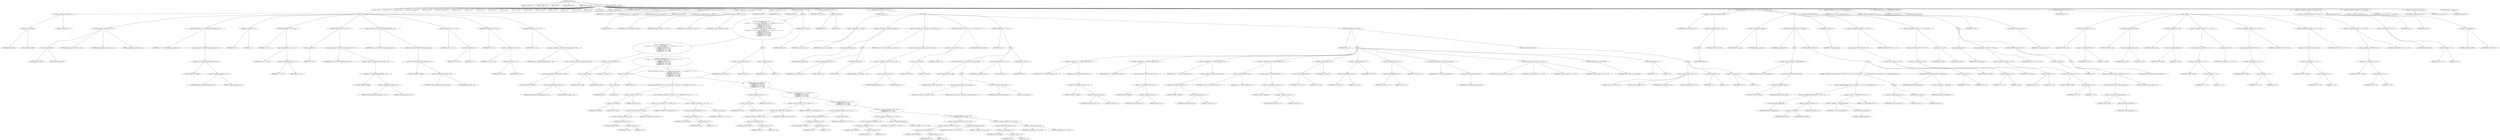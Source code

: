 digraph cache_insert {  
"1000121" [label = "(METHOD,cache_insert)" ]
"1000122" [label = "(PARAM,const char *a1)" ]
"1000123" [label = "(PARAM,_DWORD *a2)" ]
"1000124" [label = "(PARAM,int a3)" ]
"1000125" [label = "(PARAM,unsigned int a4)" ]
"1000126" [label = "(PARAM,unsigned __int16 a5)" ]
"1000127" [label = "(BLOCK,,)" ]
"1000128" [label = "(LOCAL,v7: int)" ]
"1000129" [label = "(LOCAL,v8: int)" ]
"1000130" [label = "(LOCAL,v9: int)" ]
"1000131" [label = "(LOCAL,v11: unsigned int)" ]
"1000132" [label = "(LOCAL,v12: bool)" ]
"1000133" [label = "(LOCAL,v14: unsigned int)" ]
"1000134" [label = "(LOCAL,v15: bool)" ]
"1000135" [label = "(LOCAL,v17: int)" ]
"1000136" [label = "(LOCAL,v18: int)" ]
"1000137" [label = "(LOCAL,v19: int)" ]
"1000138" [label = "(LOCAL,v20: int)" ]
"1000139" [label = "(LOCAL,v21: int)" ]
"1000140" [label = "(LOCAL,v22: int)" ]
"1000141" [label = "(LOCAL,v23: char *)" ]
"1000142" [label = "(LOCAL,v24: int)" ]
"1000143" [label = "(LOCAL,v25: int)" ]
"1000144" [label = "(LOCAL,v26: int)" ]
"1000145" [label = "(LOCAL,v27: int)" ]
"1000146" [label = "(LOCAL,v30: int)" ]
"1000147" [label = "(LOCAL,v31: _DWORD [ 4 ])" ]
"1000148" [label = "(CONTROL_STRUCTURE,if ( (a5 & 0x980) != 0 ),if ( (a5 & 0x980) != 0 ))" ]
"1000149" [label = "(<operator>.notEquals,(a5 & 0x980) != 0)" ]
"1000150" [label = "(<operator>.and,a5 & 0x980)" ]
"1000151" [label = "(IDENTIFIER,a5,a5 & 0x980)" ]
"1000152" [label = "(LITERAL,0x980,a5 & 0x980)" ]
"1000153" [label = "(LITERAL,0,(a5 & 0x980) != 0)" ]
"1000154" [label = "(BLOCK,,)" ]
"1000155" [label = "(log_query,log_query(a5 | 0x10000, a1, a2, 0))" ]
"1000156" [label = "(<operator>.or,a5 | 0x10000)" ]
"1000157" [label = "(IDENTIFIER,a5,a5 | 0x10000)" ]
"1000158" [label = "(LITERAL,0x10000,a5 | 0x10000)" ]
"1000159" [label = "(IDENTIFIER,a1,log_query(a5 | 0x10000, a1, a2, 0))" ]
"1000160" [label = "(IDENTIFIER,a2,log_query(a5 | 0x10000, a1, a2, 0))" ]
"1000161" [label = "(LITERAL,0,log_query(a5 | 0x10000, a1, a2, 0))" ]
"1000162" [label = "(<operator>.assignment,v11 = *(_DWORD *)(dnsmasq_daemon + 252))" ]
"1000163" [label = "(IDENTIFIER,v11,v11 = *(_DWORD *)(dnsmasq_daemon + 252))" ]
"1000164" [label = "(<operator>.indirection,*(_DWORD *)(dnsmasq_daemon + 252))" ]
"1000165" [label = "(<operator>.cast,(_DWORD *)(dnsmasq_daemon + 252))" ]
"1000166" [label = "(UNKNOWN,_DWORD *,_DWORD *)" ]
"1000167" [label = "(<operator>.addition,dnsmasq_daemon + 252)" ]
"1000168" [label = "(IDENTIFIER,dnsmasq_daemon,dnsmasq_daemon + 252)" ]
"1000169" [label = "(LITERAL,252,dnsmasq_daemon + 252)" ]
"1000170" [label = "(<operator>.assignment,v12 = 1)" ]
"1000171" [label = "(IDENTIFIER,v12,v12 = 1)" ]
"1000172" [label = "(LITERAL,1,v12 = 1)" ]
"1000173" [label = "(CONTROL_STRUCTURE,if ( v11 ),if ( v11 ))" ]
"1000174" [label = "(IDENTIFIER,v11,if ( v11 ))" ]
"1000175" [label = "(<operator>.assignment,v12 = v11 >= a4)" ]
"1000176" [label = "(IDENTIFIER,v12,v12 = v11 >= a4)" ]
"1000177" [label = "(<operator>.greaterEqualsThan,v11 >= a4)" ]
"1000178" [label = "(IDENTIFIER,v11,v11 >= a4)" ]
"1000179" [label = "(IDENTIFIER,a4,v11 >= a4)" ]
"1000180" [label = "(CONTROL_STRUCTURE,if ( !v12 ),if ( !v12 ))" ]
"1000181" [label = "(<operator>.logicalNot,!v12)" ]
"1000182" [label = "(IDENTIFIER,v12,!v12)" ]
"1000183" [label = "(<operator>.assignment,a4 = *(_DWORD *)(dnsmasq_daemon + 252))" ]
"1000184" [label = "(IDENTIFIER,a4,a4 = *(_DWORD *)(dnsmasq_daemon + 252))" ]
"1000185" [label = "(<operator>.indirection,*(_DWORD *)(dnsmasq_daemon + 252))" ]
"1000186" [label = "(<operator>.cast,(_DWORD *)(dnsmasq_daemon + 252))" ]
"1000187" [label = "(UNKNOWN,_DWORD *,_DWORD *)" ]
"1000188" [label = "(<operator>.addition,dnsmasq_daemon + 252)" ]
"1000189" [label = "(IDENTIFIER,dnsmasq_daemon,dnsmasq_daemon + 252)" ]
"1000190" [label = "(LITERAL,252,dnsmasq_daemon + 252)" ]
"1000191" [label = "(<operator>.assignment,v14 = *(_DWORD *)(dnsmasq_daemon + 248))" ]
"1000192" [label = "(IDENTIFIER,v14,v14 = *(_DWORD *)(dnsmasq_daemon + 248))" ]
"1000193" [label = "(<operator>.indirection,*(_DWORD *)(dnsmasq_daemon + 248))" ]
"1000194" [label = "(<operator>.cast,(_DWORD *)(dnsmasq_daemon + 248))" ]
"1000195" [label = "(UNKNOWN,_DWORD *,_DWORD *)" ]
"1000196" [label = "(<operator>.addition,dnsmasq_daemon + 248)" ]
"1000197" [label = "(IDENTIFIER,dnsmasq_daemon,dnsmasq_daemon + 248)" ]
"1000198" [label = "(LITERAL,248,dnsmasq_daemon + 248)" ]
"1000199" [label = "(<operator>.assignment,v15 = v14 != 0)" ]
"1000200" [label = "(IDENTIFIER,v15,v15 = v14 != 0)" ]
"1000201" [label = "(<operator>.notEquals,v14 != 0)" ]
"1000202" [label = "(IDENTIFIER,v14,v14 != 0)" ]
"1000203" [label = "(LITERAL,0,v14 != 0)" ]
"1000204" [label = "(CONTROL_STRUCTURE,if ( v14 ),if ( v14 ))" ]
"1000205" [label = "(IDENTIFIER,v14,if ( v14 ))" ]
"1000206" [label = "(<operator>.assignment,v15 = v14 > a4)" ]
"1000207" [label = "(IDENTIFIER,v15,v15 = v14 > a4)" ]
"1000208" [label = "(<operator>.greaterThan,v14 > a4)" ]
"1000209" [label = "(IDENTIFIER,v14,v14 > a4)" ]
"1000210" [label = "(IDENTIFIER,a4,v14 > a4)" ]
"1000211" [label = "(CONTROL_STRUCTURE,if ( v15 ),if ( v15 ))" ]
"1000212" [label = "(IDENTIFIER,v15,if ( v15 ))" ]
"1000213" [label = "(<operator>.assignment,a4 = *(_DWORD *)(dnsmasq_daemon + 248))" ]
"1000214" [label = "(IDENTIFIER,a4,a4 = *(_DWORD *)(dnsmasq_daemon + 248))" ]
"1000215" [label = "(<operator>.indirection,*(_DWORD *)(dnsmasq_daemon + 248))" ]
"1000216" [label = "(<operator>.cast,(_DWORD *)(dnsmasq_daemon + 248))" ]
"1000217" [label = "(UNKNOWN,_DWORD *,_DWORD *)" ]
"1000218" [label = "(<operator>.addition,dnsmasq_daemon + 248)" ]
"1000219" [label = "(IDENTIFIER,dnsmasq_daemon,dnsmasq_daemon + 248)" ]
"1000220" [label = "(LITERAL,248,dnsmasq_daemon + 248)" ]
"1000221" [label = "(<operator>.assignment,v7 = insert_error)" ]
"1000222" [label = "(IDENTIFIER,v7,v7 = insert_error)" ]
"1000223" [label = "(IDENTIFIER,insert_error,v7 = insert_error)" ]
"1000224" [label = "(CONTROL_STRUCTURE,if ( insert_error ),if ( insert_error ))" ]
"1000225" [label = "(IDENTIFIER,insert_error,if ( insert_error ))" ]
"1000226" [label = "(RETURN,return 0;,return 0;)" ]
"1000227" [label = "(LITERAL,0,return 0;)" ]
"1000228" [label = "(<operator>.assignment,v9 = cache_scan_free(a1, a2, a3, a5))" ]
"1000229" [label = "(IDENTIFIER,v9,v9 = cache_scan_free(a1, a2, a3, a5))" ]
"1000230" [label = "(cache_scan_free,cache_scan_free(a1, a2, a3, a5))" ]
"1000231" [label = "(IDENTIFIER,a1,cache_scan_free(a1, a2, a3, a5))" ]
"1000232" [label = "(IDENTIFIER,a2,cache_scan_free(a1, a2, a3, a5))" ]
"1000233" [label = "(IDENTIFIER,a3,cache_scan_free(a1, a2, a3, a5))" ]
"1000234" [label = "(IDENTIFIER,a5,cache_scan_free(a1, a2, a3, a5))" ]
"1000235" [label = "(<operator>.assignment,v8 = v9)" ]
"1000236" [label = "(IDENTIFIER,v8,v8 = v9)" ]
"1000237" [label = "(IDENTIFIER,v9,v8 = v9)" ]
"1000238" [label = "(CONTROL_STRUCTURE,if ( v9 ),if ( v9 ))" ]
"1000239" [label = "(IDENTIFIER,v9,if ( v9 ))" ]
"1000240" [label = "(BLOCK,,)" ]
"1000241" [label = "(CONTROL_STRUCTURE,if ( (a5 & 0x180) == 0\n      || (a5 & 8) == 0\n      || ((a5 & 0x80) == 0 || (*(_WORD *)(v9 + 36) & 0x80) == 0 || *(_DWORD *)(v9 + 12) != *a2)\n      && ((a5 & 0x100) == 0\n       || (*(_WORD *)(v9 + 36) & 0x100) == 0\n       || *(_DWORD *)(v9 + 12) != *a2\n       || *(_DWORD *)(v9 + 16) != a2[1]\n       || *(_DWORD *)(v9 + 20) != a2[2]\n       || *(_DWORD *)(v9 + 24) != a2[3]) ),if ( (a5 & 0x180) == 0\n      || (a5 & 8) == 0\n      || ((a5 & 0x80) == 0 || (*(_WORD *)(v9 + 36) & 0x80) == 0 || *(_DWORD *)(v9 + 12) != *a2)\n      && ((a5 & 0x100) == 0\n       || (*(_WORD *)(v9 + 36) & 0x100) == 0\n       || *(_DWORD *)(v9 + 12) != *a2\n       || *(_DWORD *)(v9 + 16) != a2[1]\n       || *(_DWORD *)(v9 + 20) != a2[2]\n       || *(_DWORD *)(v9 + 24) != a2[3]) ))" ]
"1000242" [label = "(<operator>.logicalOr,(a5 & 0x180) == 0\n      || (a5 & 8) == 0\n      || ((a5 & 0x80) == 0 || (*(_WORD *)(v9 + 36) & 0x80) == 0 || *(_DWORD *)(v9 + 12) != *a2)\n      && ((a5 & 0x100) == 0\n       || (*(_WORD *)(v9 + 36) & 0x100) == 0\n       || *(_DWORD *)(v9 + 12) != *a2\n       || *(_DWORD *)(v9 + 16) != a2[1]\n       || *(_DWORD *)(v9 + 20) != a2[2]\n       || *(_DWORD *)(v9 + 24) != a2[3]))" ]
"1000243" [label = "(<operator>.equals,(a5 & 0x180) == 0)" ]
"1000244" [label = "(<operator>.and,a5 & 0x180)" ]
"1000245" [label = "(IDENTIFIER,a5,a5 & 0x180)" ]
"1000246" [label = "(LITERAL,0x180,a5 & 0x180)" ]
"1000247" [label = "(LITERAL,0,(a5 & 0x180) == 0)" ]
"1000248" [label = "(<operator>.logicalOr,(a5 & 8) == 0\n      || ((a5 & 0x80) == 0 || (*(_WORD *)(v9 + 36) & 0x80) == 0 || *(_DWORD *)(v9 + 12) != *a2)\n      && ((a5 & 0x100) == 0\n       || (*(_WORD *)(v9 + 36) & 0x100) == 0\n       || *(_DWORD *)(v9 + 12) != *a2\n       || *(_DWORD *)(v9 + 16) != a2[1]\n       || *(_DWORD *)(v9 + 20) != a2[2]\n       || *(_DWORD *)(v9 + 24) != a2[3]))" ]
"1000249" [label = "(<operator>.equals,(a5 & 8) == 0)" ]
"1000250" [label = "(<operator>.and,a5 & 8)" ]
"1000251" [label = "(IDENTIFIER,a5,a5 & 8)" ]
"1000252" [label = "(LITERAL,8,a5 & 8)" ]
"1000253" [label = "(LITERAL,0,(a5 & 8) == 0)" ]
"1000254" [label = "(<operator>.logicalAnd,((a5 & 0x80) == 0 || (*(_WORD *)(v9 + 36) & 0x80) == 0 || *(_DWORD *)(v9 + 12) != *a2)\n      && ((a5 & 0x100) == 0\n       || (*(_WORD *)(v9 + 36) & 0x100) == 0\n       || *(_DWORD *)(v9 + 12) != *a2\n       || *(_DWORD *)(v9 + 16) != a2[1]\n       || *(_DWORD *)(v9 + 20) != a2[2]\n       || *(_DWORD *)(v9 + 24) != a2[3]))" ]
"1000255" [label = "(<operator>.logicalOr,(a5 & 0x80) == 0 || (*(_WORD *)(v9 + 36) & 0x80) == 0 || *(_DWORD *)(v9 + 12) != *a2)" ]
"1000256" [label = "(<operator>.equals,(a5 & 0x80) == 0)" ]
"1000257" [label = "(<operator>.and,a5 & 0x80)" ]
"1000258" [label = "(IDENTIFIER,a5,a5 & 0x80)" ]
"1000259" [label = "(LITERAL,0x80,a5 & 0x80)" ]
"1000260" [label = "(LITERAL,0,(a5 & 0x80) == 0)" ]
"1000261" [label = "(<operator>.logicalOr,(*(_WORD *)(v9 + 36) & 0x80) == 0 || *(_DWORD *)(v9 + 12) != *a2)" ]
"1000262" [label = "(<operator>.equals,(*(_WORD *)(v9 + 36) & 0x80) == 0)" ]
"1000263" [label = "(<operator>.and,*(_WORD *)(v9 + 36) & 0x80)" ]
"1000264" [label = "(<operator>.indirection,*(_WORD *)(v9 + 36))" ]
"1000265" [label = "(<operator>.cast,(_WORD *)(v9 + 36))" ]
"1000266" [label = "(UNKNOWN,_WORD *,_WORD *)" ]
"1000267" [label = "(<operator>.addition,v9 + 36)" ]
"1000268" [label = "(IDENTIFIER,v9,v9 + 36)" ]
"1000269" [label = "(LITERAL,36,v9 + 36)" ]
"1000270" [label = "(LITERAL,0x80,*(_WORD *)(v9 + 36) & 0x80)" ]
"1000271" [label = "(LITERAL,0,(*(_WORD *)(v9 + 36) & 0x80) == 0)" ]
"1000272" [label = "(<operator>.notEquals,*(_DWORD *)(v9 + 12) != *a2)" ]
"1000273" [label = "(<operator>.indirection,*(_DWORD *)(v9 + 12))" ]
"1000274" [label = "(<operator>.cast,(_DWORD *)(v9 + 12))" ]
"1000275" [label = "(UNKNOWN,_DWORD *,_DWORD *)" ]
"1000276" [label = "(<operator>.addition,v9 + 12)" ]
"1000277" [label = "(IDENTIFIER,v9,v9 + 12)" ]
"1000278" [label = "(LITERAL,12,v9 + 12)" ]
"1000279" [label = "(<operator>.indirection,*a2)" ]
"1000280" [label = "(IDENTIFIER,a2,*(_DWORD *)(v9 + 12) != *a2)" ]
"1000281" [label = "(<operator>.logicalOr,(a5 & 0x100) == 0\n       || (*(_WORD *)(v9 + 36) & 0x100) == 0\n       || *(_DWORD *)(v9 + 12) != *a2\n       || *(_DWORD *)(v9 + 16) != a2[1]\n       || *(_DWORD *)(v9 + 20) != a2[2]\n       || *(_DWORD *)(v9 + 24) != a2[3])" ]
"1000282" [label = "(<operator>.equals,(a5 & 0x100) == 0)" ]
"1000283" [label = "(<operator>.and,a5 & 0x100)" ]
"1000284" [label = "(IDENTIFIER,a5,a5 & 0x100)" ]
"1000285" [label = "(LITERAL,0x100,a5 & 0x100)" ]
"1000286" [label = "(LITERAL,0,(a5 & 0x100) == 0)" ]
"1000287" [label = "(<operator>.logicalOr,(*(_WORD *)(v9 + 36) & 0x100) == 0\n       || *(_DWORD *)(v9 + 12) != *a2\n       || *(_DWORD *)(v9 + 16) != a2[1]\n       || *(_DWORD *)(v9 + 20) != a2[2]\n       || *(_DWORD *)(v9 + 24) != a2[3])" ]
"1000288" [label = "(<operator>.equals,(*(_WORD *)(v9 + 36) & 0x100) == 0)" ]
"1000289" [label = "(<operator>.and,*(_WORD *)(v9 + 36) & 0x100)" ]
"1000290" [label = "(<operator>.indirection,*(_WORD *)(v9 + 36))" ]
"1000291" [label = "(<operator>.cast,(_WORD *)(v9 + 36))" ]
"1000292" [label = "(UNKNOWN,_WORD *,_WORD *)" ]
"1000293" [label = "(<operator>.addition,v9 + 36)" ]
"1000294" [label = "(IDENTIFIER,v9,v9 + 36)" ]
"1000295" [label = "(LITERAL,36,v9 + 36)" ]
"1000296" [label = "(LITERAL,0x100,*(_WORD *)(v9 + 36) & 0x100)" ]
"1000297" [label = "(LITERAL,0,(*(_WORD *)(v9 + 36) & 0x100) == 0)" ]
"1000298" [label = "(<operator>.logicalOr,*(_DWORD *)(v9 + 12) != *a2\n       || *(_DWORD *)(v9 + 16) != a2[1]\n       || *(_DWORD *)(v9 + 20) != a2[2]\n       || *(_DWORD *)(v9 + 24) != a2[3])" ]
"1000299" [label = "(<operator>.notEquals,*(_DWORD *)(v9 + 12) != *a2)" ]
"1000300" [label = "(<operator>.indirection,*(_DWORD *)(v9 + 12))" ]
"1000301" [label = "(<operator>.cast,(_DWORD *)(v9 + 12))" ]
"1000302" [label = "(UNKNOWN,_DWORD *,_DWORD *)" ]
"1000303" [label = "(<operator>.addition,v9 + 12)" ]
"1000304" [label = "(IDENTIFIER,v9,v9 + 12)" ]
"1000305" [label = "(LITERAL,12,v9 + 12)" ]
"1000306" [label = "(<operator>.indirection,*a2)" ]
"1000307" [label = "(IDENTIFIER,a2,*(_DWORD *)(v9 + 12) != *a2)" ]
"1000308" [label = "(<operator>.logicalOr,*(_DWORD *)(v9 + 16) != a2[1]\n       || *(_DWORD *)(v9 + 20) != a2[2]\n       || *(_DWORD *)(v9 + 24) != a2[3])" ]
"1000309" [label = "(<operator>.notEquals,*(_DWORD *)(v9 + 16) != a2[1])" ]
"1000310" [label = "(<operator>.indirection,*(_DWORD *)(v9 + 16))" ]
"1000311" [label = "(<operator>.cast,(_DWORD *)(v9 + 16))" ]
"1000312" [label = "(UNKNOWN,_DWORD *,_DWORD *)" ]
"1000313" [label = "(<operator>.addition,v9 + 16)" ]
"1000314" [label = "(IDENTIFIER,v9,v9 + 16)" ]
"1000315" [label = "(LITERAL,16,v9 + 16)" ]
"1000316" [label = "(<operator>.indirectIndexAccess,a2[1])" ]
"1000317" [label = "(IDENTIFIER,a2,*(_DWORD *)(v9 + 16) != a2[1])" ]
"1000318" [label = "(LITERAL,1,*(_DWORD *)(v9 + 16) != a2[1])" ]
"1000319" [label = "(<operator>.logicalOr,*(_DWORD *)(v9 + 20) != a2[2]\n       || *(_DWORD *)(v9 + 24) != a2[3])" ]
"1000320" [label = "(<operator>.notEquals,*(_DWORD *)(v9 + 20) != a2[2])" ]
"1000321" [label = "(<operator>.indirection,*(_DWORD *)(v9 + 20))" ]
"1000322" [label = "(<operator>.cast,(_DWORD *)(v9 + 20))" ]
"1000323" [label = "(UNKNOWN,_DWORD *,_DWORD *)" ]
"1000324" [label = "(<operator>.addition,v9 + 20)" ]
"1000325" [label = "(IDENTIFIER,v9,v9 + 20)" ]
"1000326" [label = "(LITERAL,20,v9 + 20)" ]
"1000327" [label = "(<operator>.indirectIndexAccess,a2[2])" ]
"1000328" [label = "(IDENTIFIER,a2,*(_DWORD *)(v9 + 20) != a2[2])" ]
"1000329" [label = "(LITERAL,2,*(_DWORD *)(v9 + 20) != a2[2])" ]
"1000330" [label = "(<operator>.notEquals,*(_DWORD *)(v9 + 24) != a2[3])" ]
"1000331" [label = "(<operator>.indirection,*(_DWORD *)(v9 + 24))" ]
"1000332" [label = "(<operator>.cast,(_DWORD *)(v9 + 24))" ]
"1000333" [label = "(UNKNOWN,_DWORD *,_DWORD *)" ]
"1000334" [label = "(<operator>.addition,v9 + 24)" ]
"1000335" [label = "(IDENTIFIER,v9,v9 + 24)" ]
"1000336" [label = "(LITERAL,24,v9 + 24)" ]
"1000337" [label = "(<operator>.indirectIndexAccess,a2[3])" ]
"1000338" [label = "(IDENTIFIER,a2,*(_DWORD *)(v9 + 24) != a2[3])" ]
"1000339" [label = "(LITERAL,3,*(_DWORD *)(v9 + 24) != a2[3])" ]
"1000340" [label = "(BLOCK,,)" ]
"1000341" [label = "(<operator>.assignment,insert_error = 1)" ]
"1000342" [label = "(IDENTIFIER,insert_error,insert_error = 1)" ]
"1000343" [label = "(LITERAL,1,insert_error = 1)" ]
"1000344" [label = "(<operator>.assignment,v8 = 0)" ]
"1000345" [label = "(IDENTIFIER,v8,v8 = 0)" ]
"1000346" [label = "(LITERAL,0,v8 = 0)" ]
"1000347" [label = "(RETURN,return v8;,return v8;)" ]
"1000348" [label = "(IDENTIFIER,v8,return v8;)" ]
"1000349" [label = "(<operator>.assignment,v30 = a5 & 4)" ]
"1000350" [label = "(IDENTIFIER,v30,v30 = a5 & 4)" ]
"1000351" [label = "(<operator>.and,a5 & 4)" ]
"1000352" [label = "(IDENTIFIER,a5,a5 & 4)" ]
"1000353" [label = "(LITERAL,4,a5 & 4)" ]
"1000354" [label = "(CONTROL_STRUCTURE,while ( 1 ),while ( 1 ))" ]
"1000355" [label = "(LITERAL,1,while ( 1 ))" ]
"1000356" [label = "(BLOCK,,)" ]
"1000357" [label = "(<operator>.assignment,v17 = cache_tail)" ]
"1000358" [label = "(IDENTIFIER,v17,v17 = cache_tail)" ]
"1000359" [label = "(IDENTIFIER,cache_tail,v17 = cache_tail)" ]
"1000360" [label = "(CONTROL_STRUCTURE,if ( !cache_tail ),if ( !cache_tail ))" ]
"1000361" [label = "(<operator>.logicalNot,!cache_tail)" ]
"1000362" [label = "(IDENTIFIER,cache_tail,!cache_tail)" ]
"1000363" [label = "(BLOCK,,)" ]
"1000364" [label = "(<operator>.assignment,insert_error = 1)" ]
"1000365" [label = "(IDENTIFIER,insert_error,insert_error = 1)" ]
"1000366" [label = "(LITERAL,1,insert_error = 1)" ]
"1000367" [label = "(RETURN,return 0;,return 0;)" ]
"1000368" [label = "(LITERAL,0,return 0;)" ]
"1000369" [label = "(<operator>.assignment,v18 = *(unsigned __int16 *)(cache_tail + 36))" ]
"1000370" [label = "(IDENTIFIER,v18,v18 = *(unsigned __int16 *)(cache_tail + 36))" ]
"1000371" [label = "(<operator>.indirection,*(unsigned __int16 *)(cache_tail + 36))" ]
"1000372" [label = "(<operator>.cast,(unsigned __int16 *)(cache_tail + 36))" ]
"1000373" [label = "(UNKNOWN,unsigned __int16 *,unsigned __int16 *)" ]
"1000374" [label = "(<operator>.addition,cache_tail + 36)" ]
"1000375" [label = "(IDENTIFIER,cache_tail,cache_tail + 36)" ]
"1000376" [label = "(LITERAL,36,cache_tail + 36)" ]
"1000377" [label = "(CONTROL_STRUCTURE,if ( (v18 & 0xC) == 0 ),if ( (v18 & 0xC) == 0 ))" ]
"1000378" [label = "(<operator>.equals,(v18 & 0xC) == 0)" ]
"1000379" [label = "(<operator>.and,v18 & 0xC)" ]
"1000380" [label = "(IDENTIFIER,v18,v18 & 0xC)" ]
"1000381" [label = "(LITERAL,0xC,v18 & 0xC)" ]
"1000382" [label = "(LITERAL,0,(v18 & 0xC) == 0)" ]
"1000383" [label = "(CONTROL_STRUCTURE,break;,break;)" ]
"1000384" [label = "(CONTROL_STRUCTURE,if ( v7 ),if ( v7 ))" ]
"1000385" [label = "(IDENTIFIER,v7,if ( v7 ))" ]
"1000386" [label = "(BLOCK,,)" ]
"1000387" [label = "(CONTROL_STRUCTURE,if ( !warned_11088 ),if ( !warned_11088 ))" ]
"1000388" [label = "(<operator>.logicalNot,!warned_11088)" ]
"1000389" [label = "(IDENTIFIER,warned_11088,!warned_11088)" ]
"1000390" [label = "(BLOCK,,)" ]
"1000391" [label = "(my_syslog,my_syslog(3, \"Internal error in cache.\"))" ]
"1000392" [label = "(LITERAL,3,my_syslog(3, \"Internal error in cache.\"))" ]
"1000393" [label = "(LITERAL,\"Internal error in cache.\",my_syslog(3, \"Internal error in cache.\"))" ]
"1000394" [label = "(<operator>.assignment,warned_11088 = 1)" ]
"1000395" [label = "(IDENTIFIER,warned_11088,warned_11088 = 1)" ]
"1000396" [label = "(LITERAL,1,warned_11088 = 1)" ]
"1000397" [label = "(<operator>.assignment,insert_error = 1)" ]
"1000398" [label = "(IDENTIFIER,insert_error,insert_error = 1)" ]
"1000399" [label = "(LITERAL,1,insert_error = 1)" ]
"1000400" [label = "(RETURN,return v8;,return v8;)" ]
"1000401" [label = "(IDENTIFIER,v8,return v8;)" ]
"1000402" [label = "(CONTROL_STRUCTURE,if ( v30 ),if ( v30 ))" ]
"1000403" [label = "(IDENTIFIER,v30,if ( v30 ))" ]
"1000404" [label = "(BLOCK,,)" ]
"1000405" [label = "(<operator>.assignment,v19 = *(_DWORD *)(cache_tail + 16))" ]
"1000406" [label = "(IDENTIFIER,v19,v19 = *(_DWORD *)(cache_tail + 16))" ]
"1000407" [label = "(<operator>.indirection,*(_DWORD *)(cache_tail + 16))" ]
"1000408" [label = "(<operator>.cast,(_DWORD *)(cache_tail + 16))" ]
"1000409" [label = "(UNKNOWN,_DWORD *,_DWORD *)" ]
"1000410" [label = "(<operator>.addition,cache_tail + 16)" ]
"1000411" [label = "(IDENTIFIER,cache_tail,cache_tail + 16)" ]
"1000412" [label = "(LITERAL,16,cache_tail + 16)" ]
"1000413" [label = "(<operator>.assignment,v20 = *(_DWORD *)(cache_tail + 20))" ]
"1000414" [label = "(IDENTIFIER,v20,v20 = *(_DWORD *)(cache_tail + 20))" ]
"1000415" [label = "(<operator>.indirection,*(_DWORD *)(cache_tail + 20))" ]
"1000416" [label = "(<operator>.cast,(_DWORD *)(cache_tail + 20))" ]
"1000417" [label = "(UNKNOWN,_DWORD *,_DWORD *)" ]
"1000418" [label = "(<operator>.addition,cache_tail + 20)" ]
"1000419" [label = "(IDENTIFIER,cache_tail,cache_tail + 20)" ]
"1000420" [label = "(LITERAL,20,cache_tail + 20)" ]
"1000421" [label = "(<operator>.assignment,v21 = *(_DWORD *)(cache_tail + 24))" ]
"1000422" [label = "(IDENTIFIER,v21,v21 = *(_DWORD *)(cache_tail + 24))" ]
"1000423" [label = "(<operator>.indirection,*(_DWORD *)(cache_tail + 24))" ]
"1000424" [label = "(<operator>.cast,(_DWORD *)(cache_tail + 24))" ]
"1000425" [label = "(UNKNOWN,_DWORD *,_DWORD *)" ]
"1000426" [label = "(<operator>.addition,cache_tail + 24)" ]
"1000427" [label = "(IDENTIFIER,cache_tail,cache_tail + 24)" ]
"1000428" [label = "(LITERAL,24,cache_tail + 24)" ]
"1000429" [label = "(<operator>.assignment,v31[0] = *(_DWORD *)(cache_tail + 12))" ]
"1000430" [label = "(<operator>.indirectIndexAccess,v31[0])" ]
"1000431" [label = "(IDENTIFIER,v31,v31[0] = *(_DWORD *)(cache_tail + 12))" ]
"1000432" [label = "(LITERAL,0,v31[0] = *(_DWORD *)(cache_tail + 12))" ]
"1000433" [label = "(<operator>.indirection,*(_DWORD *)(cache_tail + 12))" ]
"1000434" [label = "(<operator>.cast,(_DWORD *)(cache_tail + 12))" ]
"1000435" [label = "(UNKNOWN,_DWORD *,_DWORD *)" ]
"1000436" [label = "(<operator>.addition,cache_tail + 12)" ]
"1000437" [label = "(IDENTIFIER,cache_tail,cache_tail + 12)" ]
"1000438" [label = "(LITERAL,12,cache_tail + 12)" ]
"1000439" [label = "(<operator>.assignment,v31[1] = v19)" ]
"1000440" [label = "(<operator>.indirectIndexAccess,v31[1])" ]
"1000441" [label = "(IDENTIFIER,v31,v31[1] = v19)" ]
"1000442" [label = "(LITERAL,1,v31[1] = v19)" ]
"1000443" [label = "(IDENTIFIER,v19,v31[1] = v19)" ]
"1000444" [label = "(<operator>.assignment,v31[2] = v20)" ]
"1000445" [label = "(<operator>.indirectIndexAccess,v31[2])" ]
"1000446" [label = "(IDENTIFIER,v31,v31[2] = v20)" ]
"1000447" [label = "(LITERAL,2,v31[2] = v20)" ]
"1000448" [label = "(IDENTIFIER,v20,v31[2] = v20)" ]
"1000449" [label = "(<operator>.assignment,v31[3] = v21)" ]
"1000450" [label = "(<operator>.indirectIndexAccess,v31[3])" ]
"1000451" [label = "(IDENTIFIER,v31,v31[3] = v21)" ]
"1000452" [label = "(LITERAL,3,v31[3] = v21)" ]
"1000453" [label = "(IDENTIFIER,v21,v31[3] = v21)" ]
"1000454" [label = "(<operator>.assignment,v22 = cache_get_name(cache_tail))" ]
"1000455" [label = "(IDENTIFIER,v22,v22 = cache_get_name(cache_tail))" ]
"1000456" [label = "(cache_get_name,cache_get_name(cache_tail))" ]
"1000457" [label = "(IDENTIFIER,cache_tail,cache_get_name(cache_tail))" ]
"1000458" [label = "(cache_scan_free,cache_scan_free(v22, v31, a3, v18))" ]
"1000459" [label = "(IDENTIFIER,v22,cache_scan_free(v22, v31, a3, v18))" ]
"1000460" [label = "(IDENTIFIER,v31,cache_scan_free(v22, v31, a3, v18))" ]
"1000461" [label = "(IDENTIFIER,a3,cache_scan_free(v22, v31, a3, v18))" ]
"1000462" [label = "(IDENTIFIER,v18,cache_scan_free(v22, v31, a3, v18))" ]
"1000463" [label = "(<operator>.preIncrement,++cache_live_freed)" ]
"1000464" [label = "(IDENTIFIER,cache_live_freed,++cache_live_freed)" ]
"1000465" [label = "(<operator>.assignment,v7 = 1)" ]
"1000466" [label = "(IDENTIFIER,v7,v7 = 1)" ]
"1000467" [label = "(LITERAL,1,v7 = 1)" ]
"1000468" [label = "(CONTROL_STRUCTURE,else,else)" ]
"1000469" [label = "(BLOCK,,)" ]
"1000470" [label = "(cache_scan_free,cache_scan_free(0, 0, a3, 0))" ]
"1000471" [label = "(LITERAL,0,cache_scan_free(0, 0, a3, 0))" ]
"1000472" [label = "(LITERAL,0,cache_scan_free(0, 0, a3, 0))" ]
"1000473" [label = "(IDENTIFIER,a3,cache_scan_free(0, 0, a3, 0))" ]
"1000474" [label = "(LITERAL,0,cache_scan_free(0, 0, a3, 0))" ]
"1000475" [label = "(<operator>.assignment,v7 = 0)" ]
"1000476" [label = "(IDENTIFIER,v7,v7 = 0)" ]
"1000477" [label = "(LITERAL,0,v7 = 0)" ]
"1000478" [label = "(<operator>.assignment,v30 = 1)" ]
"1000479" [label = "(IDENTIFIER,v30,v30 = 1)" ]
"1000480" [label = "(LITERAL,1,v30 = 1)" ]
"1000481" [label = "(CONTROL_STRUCTURE,if ( a1 && strlen(a1) > 0x31 ),if ( a1 && strlen(a1) > 0x31 ))" ]
"1000482" [label = "(<operator>.logicalAnd,a1 && strlen(a1) > 0x31)" ]
"1000483" [label = "(IDENTIFIER,a1,a1 && strlen(a1) > 0x31)" ]
"1000484" [label = "(<operator>.greaterThan,strlen(a1) > 0x31)" ]
"1000485" [label = "(strlen,strlen(a1))" ]
"1000486" [label = "(IDENTIFIER,a1,strlen(a1))" ]
"1000487" [label = "(LITERAL,0x31,strlen(a1) > 0x31)" ]
"1000488" [label = "(BLOCK,,)" ]
"1000489" [label = "(<operator>.assignment,v8 = big_free)" ]
"1000490" [label = "(IDENTIFIER,v8,v8 = big_free)" ]
"1000491" [label = "(IDENTIFIER,big_free,v8 = big_free)" ]
"1000492" [label = "(CONTROL_STRUCTURE,if ( big_free ),if ( big_free ))" ]
"1000493" [label = "(IDENTIFIER,big_free,if ( big_free ))" ]
"1000494" [label = "(BLOCK,,)" ]
"1000495" [label = "(<operator>.assignment,big_free = *(_DWORD *)big_free)" ]
"1000496" [label = "(IDENTIFIER,big_free,big_free = *(_DWORD *)big_free)" ]
"1000497" [label = "(<operator>.indirection,*(_DWORD *)big_free)" ]
"1000498" [label = "(<operator>.cast,(_DWORD *)big_free)" ]
"1000499" [label = "(UNKNOWN,_DWORD *,_DWORD *)" ]
"1000500" [label = "(IDENTIFIER,big_free,(_DWORD *)big_free)" ]
"1000501" [label = "(CONTROL_STRUCTURE,else,else)" ]
"1000502" [label = "(BLOCK,,)" ]
"1000503" [label = "(CONTROL_STRUCTURE,if ( !bignames_left && (a5 & 0x5000) == 0 || (v27 = whine_malloc(1028)) == 0 ),if ( !bignames_left && (a5 & 0x5000) == 0 || (v27 = whine_malloc(1028)) == 0 ))" ]
"1000504" [label = "(<operator>.logicalOr,!bignames_left && (a5 & 0x5000) == 0 || (v27 = whine_malloc(1028)) == 0)" ]
"1000505" [label = "(<operator>.logicalAnd,!bignames_left && (a5 & 0x5000) == 0)" ]
"1000506" [label = "(<operator>.logicalNot,!bignames_left)" ]
"1000507" [label = "(IDENTIFIER,bignames_left,!bignames_left)" ]
"1000508" [label = "(<operator>.equals,(a5 & 0x5000) == 0)" ]
"1000509" [label = "(<operator>.and,a5 & 0x5000)" ]
"1000510" [label = "(IDENTIFIER,a5,a5 & 0x5000)" ]
"1000511" [label = "(LITERAL,0x5000,a5 & 0x5000)" ]
"1000512" [label = "(LITERAL,0,(a5 & 0x5000) == 0)" ]
"1000513" [label = "(<operator>.equals,(v27 = whine_malloc(1028)) == 0)" ]
"1000514" [label = "(<operator>.assignment,v27 = whine_malloc(1028))" ]
"1000515" [label = "(IDENTIFIER,v27,v27 = whine_malloc(1028))" ]
"1000516" [label = "(whine_malloc,whine_malloc(1028))" ]
"1000517" [label = "(LITERAL,1028,whine_malloc(1028))" ]
"1000518" [label = "(LITERAL,0,(v27 = whine_malloc(1028)) == 0)" ]
"1000519" [label = "(BLOCK,,)" ]
"1000520" [label = "(<operator>.assignment,insert_error = 1)" ]
"1000521" [label = "(IDENTIFIER,insert_error,insert_error = 1)" ]
"1000522" [label = "(LITERAL,1,insert_error = 1)" ]
"1000523" [label = "(RETURN,return v8;,return v8;)" ]
"1000524" [label = "(IDENTIFIER,v8,return v8;)" ]
"1000525" [label = "(CONTROL_STRUCTURE,if ( bignames_left ),if ( bignames_left ))" ]
"1000526" [label = "(IDENTIFIER,bignames_left,if ( bignames_left ))" ]
"1000527" [label = "(<operator>.preDecrement,--bignames_left)" ]
"1000528" [label = "(IDENTIFIER,bignames_left,--bignames_left)" ]
"1000529" [label = "(<operator>.assignment,v8 = v27)" ]
"1000530" [label = "(IDENTIFIER,v8,v8 = v27)" ]
"1000531" [label = "(IDENTIFIER,v27,v8 = v27)" ]
"1000532" [label = "(cache_unlink,cache_unlink(v17))" ]
"1000533" [label = "(IDENTIFIER,v17,cache_unlink(v17))" ]
"1000534" [label = "(<operator>.assignment,*(_DWORD *)(v17 + 40) = v8)" ]
"1000535" [label = "(<operator>.indirection,*(_DWORD *)(v17 + 40))" ]
"1000536" [label = "(<operator>.cast,(_DWORD *)(v17 + 40))" ]
"1000537" [label = "(UNKNOWN,_DWORD *,_DWORD *)" ]
"1000538" [label = "(<operator>.addition,v17 + 40)" ]
"1000539" [label = "(IDENTIFIER,v17,v17 + 40)" ]
"1000540" [label = "(LITERAL,40,v17 + 40)" ]
"1000541" [label = "(IDENTIFIER,v8,*(_DWORD *)(v17 + 40) = v8)" ]
"1000542" [label = "(<operator>.assignment,*(_WORD *)(v17 + 36) = a5 | 0x200)" ]
"1000543" [label = "(<operator>.indirection,*(_WORD *)(v17 + 36))" ]
"1000544" [label = "(<operator>.cast,(_WORD *)(v17 + 36))" ]
"1000545" [label = "(UNKNOWN,_WORD *,_WORD *)" ]
"1000546" [label = "(<operator>.addition,v17 + 36)" ]
"1000547" [label = "(IDENTIFIER,v17,v17 + 36)" ]
"1000548" [label = "(LITERAL,36,v17 + 36)" ]
"1000549" [label = "(<operator>.or,a5 | 0x200)" ]
"1000550" [label = "(IDENTIFIER,a5,a5 | 0x200)" ]
"1000551" [label = "(LITERAL,0x200,a5 | 0x200)" ]
"1000552" [label = "(CONTROL_STRUCTURE,else,else)" ]
"1000553" [label = "(BLOCK,,)" ]
"1000554" [label = "(cache_unlink,cache_unlink(v17))" ]
"1000555" [label = "(IDENTIFIER,v17,cache_unlink(v17))" ]
"1000556" [label = "(<operator>.assignment,*(_WORD *)(v17 + 36) = a5)" ]
"1000557" [label = "(<operator>.indirection,*(_WORD *)(v17 + 36))" ]
"1000558" [label = "(<operator>.cast,(_WORD *)(v17 + 36))" ]
"1000559" [label = "(UNKNOWN,_WORD *,_WORD *)" ]
"1000560" [label = "(<operator>.addition,v17 + 36)" ]
"1000561" [label = "(IDENTIFIER,v17,v17 + 36)" ]
"1000562" [label = "(LITERAL,36,v17 + 36)" ]
"1000563" [label = "(IDENTIFIER,a5,*(_WORD *)(v17 + 36) = a5)" ]
"1000564" [label = "(CONTROL_STRUCTURE,if ( !a1 ),if ( !a1 ))" ]
"1000565" [label = "(<operator>.logicalNot,!a1)" ]
"1000566" [label = "(IDENTIFIER,a1,!a1)" ]
"1000567" [label = "(BLOCK,,)" ]
"1000568" [label = "(<operator>.assignment,*(_BYTE *)cache_get_name(v17) = 0)" ]
"1000569" [label = "(<operator>.indirection,*(_BYTE *)cache_get_name(v17))" ]
"1000570" [label = "(<operator>.cast,(_BYTE *)cache_get_name(v17))" ]
"1000571" [label = "(UNKNOWN,_BYTE *,_BYTE *)" ]
"1000572" [label = "(cache_get_name,cache_get_name(v17))" ]
"1000573" [label = "(IDENTIFIER,v17,cache_get_name(v17))" ]
"1000574" [label = "(LITERAL,0,*(_BYTE *)cache_get_name(v17) = 0)" ]
"1000575" [label = "(CONTROL_STRUCTURE,goto LABEL_50;,goto LABEL_50;)" ]
"1000576" [label = "(<operator>.assignment,v23 = (char *)cache_get_name(v17))" ]
"1000577" [label = "(IDENTIFIER,v23,v23 = (char *)cache_get_name(v17))" ]
"1000578" [label = "(<operator>.cast,(char *)cache_get_name(v17))" ]
"1000579" [label = "(UNKNOWN,char *,char *)" ]
"1000580" [label = "(cache_get_name,cache_get_name(v17))" ]
"1000581" [label = "(IDENTIFIER,v17,cache_get_name(v17))" ]
"1000582" [label = "(strcpy,strcpy(v23, a1))" ]
"1000583" [label = "(IDENTIFIER,v23,strcpy(v23, a1))" ]
"1000584" [label = "(IDENTIFIER,a1,strcpy(v23, a1))" ]
"1000585" [label = "(JUMP_TARGET,LABEL_50)" ]
"1000586" [label = "(CONTROL_STRUCTURE,if ( a2 ),if ( a2 ))" ]
"1000587" [label = "(IDENTIFIER,a2,if ( a2 ))" ]
"1000588" [label = "(BLOCK,,)" ]
"1000589" [label = "(<operator>.assignment,v24 = a2[1])" ]
"1000590" [label = "(IDENTIFIER,v24,v24 = a2[1])" ]
"1000591" [label = "(<operator>.indirectIndexAccess,a2[1])" ]
"1000592" [label = "(IDENTIFIER,a2,v24 = a2[1])" ]
"1000593" [label = "(LITERAL,1,v24 = a2[1])" ]
"1000594" [label = "(<operator>.assignment,v25 = a2[2])" ]
"1000595" [label = "(IDENTIFIER,v25,v25 = a2[2])" ]
"1000596" [label = "(<operator>.indirectIndexAccess,a2[2])" ]
"1000597" [label = "(IDENTIFIER,a2,v25 = a2[2])" ]
"1000598" [label = "(LITERAL,2,v25 = a2[2])" ]
"1000599" [label = "(<operator>.assignment,v26 = a2[3])" ]
"1000600" [label = "(IDENTIFIER,v26,v26 = a2[3])" ]
"1000601" [label = "(<operator>.indirectIndexAccess,a2[3])" ]
"1000602" [label = "(IDENTIFIER,a2,v26 = a2[3])" ]
"1000603" [label = "(LITERAL,3,v26 = a2[3])" ]
"1000604" [label = "(<operator>.assignment,*(_DWORD *)(v17 + 12) = *a2)" ]
"1000605" [label = "(<operator>.indirection,*(_DWORD *)(v17 + 12))" ]
"1000606" [label = "(<operator>.cast,(_DWORD *)(v17 + 12))" ]
"1000607" [label = "(UNKNOWN,_DWORD *,_DWORD *)" ]
"1000608" [label = "(<operator>.addition,v17 + 12)" ]
"1000609" [label = "(IDENTIFIER,v17,v17 + 12)" ]
"1000610" [label = "(LITERAL,12,v17 + 12)" ]
"1000611" [label = "(<operator>.indirection,*a2)" ]
"1000612" [label = "(IDENTIFIER,a2,*(_DWORD *)(v17 + 12) = *a2)" ]
"1000613" [label = "(<operator>.assignment,*(_DWORD *)(v17 + 16) = v24)" ]
"1000614" [label = "(<operator>.indirection,*(_DWORD *)(v17 + 16))" ]
"1000615" [label = "(<operator>.cast,(_DWORD *)(v17 + 16))" ]
"1000616" [label = "(UNKNOWN,_DWORD *,_DWORD *)" ]
"1000617" [label = "(<operator>.addition,v17 + 16)" ]
"1000618" [label = "(IDENTIFIER,v17,v17 + 16)" ]
"1000619" [label = "(LITERAL,16,v17 + 16)" ]
"1000620" [label = "(IDENTIFIER,v24,*(_DWORD *)(v17 + 16) = v24)" ]
"1000621" [label = "(<operator>.assignment,*(_DWORD *)(v17 + 20) = v25)" ]
"1000622" [label = "(<operator>.indirection,*(_DWORD *)(v17 + 20))" ]
"1000623" [label = "(<operator>.cast,(_DWORD *)(v17 + 20))" ]
"1000624" [label = "(UNKNOWN,_DWORD *,_DWORD *)" ]
"1000625" [label = "(<operator>.addition,v17 + 20)" ]
"1000626" [label = "(IDENTIFIER,v17,v17 + 20)" ]
"1000627" [label = "(LITERAL,20,v17 + 20)" ]
"1000628" [label = "(IDENTIFIER,v25,*(_DWORD *)(v17 + 20) = v25)" ]
"1000629" [label = "(<operator>.assignment,*(_DWORD *)(v17 + 24) = v26)" ]
"1000630" [label = "(<operator>.indirection,*(_DWORD *)(v17 + 24))" ]
"1000631" [label = "(<operator>.cast,(_DWORD *)(v17 + 24))" ]
"1000632" [label = "(UNKNOWN,_DWORD *,_DWORD *)" ]
"1000633" [label = "(<operator>.addition,v17 + 24)" ]
"1000634" [label = "(IDENTIFIER,v17,v17 + 24)" ]
"1000635" [label = "(LITERAL,24,v17 + 24)" ]
"1000636" [label = "(IDENTIFIER,v26,*(_DWORD *)(v17 + 24) = v26)" ]
"1000637" [label = "(<operator>.assignment,*(_DWORD *)(v17 + 28) = a4 + a3)" ]
"1000638" [label = "(<operator>.indirection,*(_DWORD *)(v17 + 28))" ]
"1000639" [label = "(<operator>.cast,(_DWORD *)(v17 + 28))" ]
"1000640" [label = "(UNKNOWN,_DWORD *,_DWORD *)" ]
"1000641" [label = "(<operator>.addition,v17 + 28)" ]
"1000642" [label = "(IDENTIFIER,v17,v17 + 28)" ]
"1000643" [label = "(LITERAL,28,v17 + 28)" ]
"1000644" [label = "(<operator>.addition,a4 + a3)" ]
"1000645" [label = "(IDENTIFIER,a4,a4 + a3)" ]
"1000646" [label = "(IDENTIFIER,a3,a4 + a3)" ]
"1000647" [label = "(<operator>.assignment,*(_DWORD *)v17 = new_chain)" ]
"1000648" [label = "(<operator>.indirection,*(_DWORD *)v17)" ]
"1000649" [label = "(<operator>.cast,(_DWORD *)v17)" ]
"1000650" [label = "(UNKNOWN,_DWORD *,_DWORD *)" ]
"1000651" [label = "(IDENTIFIER,v17,(_DWORD *)v17)" ]
"1000652" [label = "(IDENTIFIER,new_chain,*(_DWORD *)v17 = new_chain)" ]
"1000653" [label = "(<operator>.assignment,new_chain = v17)" ]
"1000654" [label = "(IDENTIFIER,new_chain,new_chain = v17)" ]
"1000655" [label = "(IDENTIFIER,v17,new_chain = v17)" ]
"1000656" [label = "(RETURN,return v17;,return v17;)" ]
"1000657" [label = "(IDENTIFIER,v17,return v17;)" ]
"1000658" [label = "(METHOD_RETURN,int __fastcall)" ]
  "1000121" -> "1000122" 
  "1000121" -> "1000123" 
  "1000121" -> "1000124" 
  "1000121" -> "1000125" 
  "1000121" -> "1000126" 
  "1000121" -> "1000127" 
  "1000121" -> "1000658" 
  "1000127" -> "1000128" 
  "1000127" -> "1000129" 
  "1000127" -> "1000130" 
  "1000127" -> "1000131" 
  "1000127" -> "1000132" 
  "1000127" -> "1000133" 
  "1000127" -> "1000134" 
  "1000127" -> "1000135" 
  "1000127" -> "1000136" 
  "1000127" -> "1000137" 
  "1000127" -> "1000138" 
  "1000127" -> "1000139" 
  "1000127" -> "1000140" 
  "1000127" -> "1000141" 
  "1000127" -> "1000142" 
  "1000127" -> "1000143" 
  "1000127" -> "1000144" 
  "1000127" -> "1000145" 
  "1000127" -> "1000146" 
  "1000127" -> "1000147" 
  "1000127" -> "1000148" 
  "1000127" -> "1000221" 
  "1000127" -> "1000224" 
  "1000127" -> "1000228" 
  "1000127" -> "1000235" 
  "1000127" -> "1000238" 
  "1000127" -> "1000349" 
  "1000127" -> "1000354" 
  "1000127" -> "1000481" 
  "1000127" -> "1000576" 
  "1000127" -> "1000582" 
  "1000127" -> "1000585" 
  "1000127" -> "1000586" 
  "1000127" -> "1000637" 
  "1000127" -> "1000647" 
  "1000127" -> "1000653" 
  "1000127" -> "1000656" 
  "1000148" -> "1000149" 
  "1000148" -> "1000154" 
  "1000149" -> "1000150" 
  "1000149" -> "1000153" 
  "1000150" -> "1000151" 
  "1000150" -> "1000152" 
  "1000154" -> "1000155" 
  "1000154" -> "1000162" 
  "1000154" -> "1000170" 
  "1000154" -> "1000173" 
  "1000154" -> "1000180" 
  "1000154" -> "1000191" 
  "1000154" -> "1000199" 
  "1000154" -> "1000204" 
  "1000154" -> "1000211" 
  "1000155" -> "1000156" 
  "1000155" -> "1000159" 
  "1000155" -> "1000160" 
  "1000155" -> "1000161" 
  "1000156" -> "1000157" 
  "1000156" -> "1000158" 
  "1000162" -> "1000163" 
  "1000162" -> "1000164" 
  "1000164" -> "1000165" 
  "1000165" -> "1000166" 
  "1000165" -> "1000167" 
  "1000167" -> "1000168" 
  "1000167" -> "1000169" 
  "1000170" -> "1000171" 
  "1000170" -> "1000172" 
  "1000173" -> "1000174" 
  "1000173" -> "1000175" 
  "1000175" -> "1000176" 
  "1000175" -> "1000177" 
  "1000177" -> "1000178" 
  "1000177" -> "1000179" 
  "1000180" -> "1000181" 
  "1000180" -> "1000183" 
  "1000181" -> "1000182" 
  "1000183" -> "1000184" 
  "1000183" -> "1000185" 
  "1000185" -> "1000186" 
  "1000186" -> "1000187" 
  "1000186" -> "1000188" 
  "1000188" -> "1000189" 
  "1000188" -> "1000190" 
  "1000191" -> "1000192" 
  "1000191" -> "1000193" 
  "1000193" -> "1000194" 
  "1000194" -> "1000195" 
  "1000194" -> "1000196" 
  "1000196" -> "1000197" 
  "1000196" -> "1000198" 
  "1000199" -> "1000200" 
  "1000199" -> "1000201" 
  "1000201" -> "1000202" 
  "1000201" -> "1000203" 
  "1000204" -> "1000205" 
  "1000204" -> "1000206" 
  "1000206" -> "1000207" 
  "1000206" -> "1000208" 
  "1000208" -> "1000209" 
  "1000208" -> "1000210" 
  "1000211" -> "1000212" 
  "1000211" -> "1000213" 
  "1000213" -> "1000214" 
  "1000213" -> "1000215" 
  "1000215" -> "1000216" 
  "1000216" -> "1000217" 
  "1000216" -> "1000218" 
  "1000218" -> "1000219" 
  "1000218" -> "1000220" 
  "1000221" -> "1000222" 
  "1000221" -> "1000223" 
  "1000224" -> "1000225" 
  "1000224" -> "1000226" 
  "1000226" -> "1000227" 
  "1000228" -> "1000229" 
  "1000228" -> "1000230" 
  "1000230" -> "1000231" 
  "1000230" -> "1000232" 
  "1000230" -> "1000233" 
  "1000230" -> "1000234" 
  "1000235" -> "1000236" 
  "1000235" -> "1000237" 
  "1000238" -> "1000239" 
  "1000238" -> "1000240" 
  "1000240" -> "1000241" 
  "1000240" -> "1000347" 
  "1000241" -> "1000242" 
  "1000241" -> "1000340" 
  "1000242" -> "1000243" 
  "1000242" -> "1000248" 
  "1000243" -> "1000244" 
  "1000243" -> "1000247" 
  "1000244" -> "1000245" 
  "1000244" -> "1000246" 
  "1000248" -> "1000249" 
  "1000248" -> "1000254" 
  "1000249" -> "1000250" 
  "1000249" -> "1000253" 
  "1000250" -> "1000251" 
  "1000250" -> "1000252" 
  "1000254" -> "1000255" 
  "1000254" -> "1000281" 
  "1000255" -> "1000256" 
  "1000255" -> "1000261" 
  "1000256" -> "1000257" 
  "1000256" -> "1000260" 
  "1000257" -> "1000258" 
  "1000257" -> "1000259" 
  "1000261" -> "1000262" 
  "1000261" -> "1000272" 
  "1000262" -> "1000263" 
  "1000262" -> "1000271" 
  "1000263" -> "1000264" 
  "1000263" -> "1000270" 
  "1000264" -> "1000265" 
  "1000265" -> "1000266" 
  "1000265" -> "1000267" 
  "1000267" -> "1000268" 
  "1000267" -> "1000269" 
  "1000272" -> "1000273" 
  "1000272" -> "1000279" 
  "1000273" -> "1000274" 
  "1000274" -> "1000275" 
  "1000274" -> "1000276" 
  "1000276" -> "1000277" 
  "1000276" -> "1000278" 
  "1000279" -> "1000280" 
  "1000281" -> "1000282" 
  "1000281" -> "1000287" 
  "1000282" -> "1000283" 
  "1000282" -> "1000286" 
  "1000283" -> "1000284" 
  "1000283" -> "1000285" 
  "1000287" -> "1000288" 
  "1000287" -> "1000298" 
  "1000288" -> "1000289" 
  "1000288" -> "1000297" 
  "1000289" -> "1000290" 
  "1000289" -> "1000296" 
  "1000290" -> "1000291" 
  "1000291" -> "1000292" 
  "1000291" -> "1000293" 
  "1000293" -> "1000294" 
  "1000293" -> "1000295" 
  "1000298" -> "1000299" 
  "1000298" -> "1000308" 
  "1000299" -> "1000300" 
  "1000299" -> "1000306" 
  "1000300" -> "1000301" 
  "1000301" -> "1000302" 
  "1000301" -> "1000303" 
  "1000303" -> "1000304" 
  "1000303" -> "1000305" 
  "1000306" -> "1000307" 
  "1000308" -> "1000309" 
  "1000308" -> "1000319" 
  "1000309" -> "1000310" 
  "1000309" -> "1000316" 
  "1000310" -> "1000311" 
  "1000311" -> "1000312" 
  "1000311" -> "1000313" 
  "1000313" -> "1000314" 
  "1000313" -> "1000315" 
  "1000316" -> "1000317" 
  "1000316" -> "1000318" 
  "1000319" -> "1000320" 
  "1000319" -> "1000330" 
  "1000320" -> "1000321" 
  "1000320" -> "1000327" 
  "1000321" -> "1000322" 
  "1000322" -> "1000323" 
  "1000322" -> "1000324" 
  "1000324" -> "1000325" 
  "1000324" -> "1000326" 
  "1000327" -> "1000328" 
  "1000327" -> "1000329" 
  "1000330" -> "1000331" 
  "1000330" -> "1000337" 
  "1000331" -> "1000332" 
  "1000332" -> "1000333" 
  "1000332" -> "1000334" 
  "1000334" -> "1000335" 
  "1000334" -> "1000336" 
  "1000337" -> "1000338" 
  "1000337" -> "1000339" 
  "1000340" -> "1000341" 
  "1000340" -> "1000344" 
  "1000341" -> "1000342" 
  "1000341" -> "1000343" 
  "1000344" -> "1000345" 
  "1000344" -> "1000346" 
  "1000347" -> "1000348" 
  "1000349" -> "1000350" 
  "1000349" -> "1000351" 
  "1000351" -> "1000352" 
  "1000351" -> "1000353" 
  "1000354" -> "1000355" 
  "1000354" -> "1000356" 
  "1000356" -> "1000357" 
  "1000356" -> "1000360" 
  "1000356" -> "1000369" 
  "1000356" -> "1000377" 
  "1000356" -> "1000384" 
  "1000356" -> "1000402" 
  "1000357" -> "1000358" 
  "1000357" -> "1000359" 
  "1000360" -> "1000361" 
  "1000360" -> "1000363" 
  "1000361" -> "1000362" 
  "1000363" -> "1000364" 
  "1000363" -> "1000367" 
  "1000364" -> "1000365" 
  "1000364" -> "1000366" 
  "1000367" -> "1000368" 
  "1000369" -> "1000370" 
  "1000369" -> "1000371" 
  "1000371" -> "1000372" 
  "1000372" -> "1000373" 
  "1000372" -> "1000374" 
  "1000374" -> "1000375" 
  "1000374" -> "1000376" 
  "1000377" -> "1000378" 
  "1000377" -> "1000383" 
  "1000378" -> "1000379" 
  "1000378" -> "1000382" 
  "1000379" -> "1000380" 
  "1000379" -> "1000381" 
  "1000384" -> "1000385" 
  "1000384" -> "1000386" 
  "1000386" -> "1000387" 
  "1000386" -> "1000397" 
  "1000386" -> "1000400" 
  "1000387" -> "1000388" 
  "1000387" -> "1000390" 
  "1000388" -> "1000389" 
  "1000390" -> "1000391" 
  "1000390" -> "1000394" 
  "1000391" -> "1000392" 
  "1000391" -> "1000393" 
  "1000394" -> "1000395" 
  "1000394" -> "1000396" 
  "1000397" -> "1000398" 
  "1000397" -> "1000399" 
  "1000400" -> "1000401" 
  "1000402" -> "1000403" 
  "1000402" -> "1000404" 
  "1000402" -> "1000468" 
  "1000404" -> "1000405" 
  "1000404" -> "1000413" 
  "1000404" -> "1000421" 
  "1000404" -> "1000429" 
  "1000404" -> "1000439" 
  "1000404" -> "1000444" 
  "1000404" -> "1000449" 
  "1000404" -> "1000454" 
  "1000404" -> "1000458" 
  "1000404" -> "1000463" 
  "1000404" -> "1000465" 
  "1000405" -> "1000406" 
  "1000405" -> "1000407" 
  "1000407" -> "1000408" 
  "1000408" -> "1000409" 
  "1000408" -> "1000410" 
  "1000410" -> "1000411" 
  "1000410" -> "1000412" 
  "1000413" -> "1000414" 
  "1000413" -> "1000415" 
  "1000415" -> "1000416" 
  "1000416" -> "1000417" 
  "1000416" -> "1000418" 
  "1000418" -> "1000419" 
  "1000418" -> "1000420" 
  "1000421" -> "1000422" 
  "1000421" -> "1000423" 
  "1000423" -> "1000424" 
  "1000424" -> "1000425" 
  "1000424" -> "1000426" 
  "1000426" -> "1000427" 
  "1000426" -> "1000428" 
  "1000429" -> "1000430" 
  "1000429" -> "1000433" 
  "1000430" -> "1000431" 
  "1000430" -> "1000432" 
  "1000433" -> "1000434" 
  "1000434" -> "1000435" 
  "1000434" -> "1000436" 
  "1000436" -> "1000437" 
  "1000436" -> "1000438" 
  "1000439" -> "1000440" 
  "1000439" -> "1000443" 
  "1000440" -> "1000441" 
  "1000440" -> "1000442" 
  "1000444" -> "1000445" 
  "1000444" -> "1000448" 
  "1000445" -> "1000446" 
  "1000445" -> "1000447" 
  "1000449" -> "1000450" 
  "1000449" -> "1000453" 
  "1000450" -> "1000451" 
  "1000450" -> "1000452" 
  "1000454" -> "1000455" 
  "1000454" -> "1000456" 
  "1000456" -> "1000457" 
  "1000458" -> "1000459" 
  "1000458" -> "1000460" 
  "1000458" -> "1000461" 
  "1000458" -> "1000462" 
  "1000463" -> "1000464" 
  "1000465" -> "1000466" 
  "1000465" -> "1000467" 
  "1000468" -> "1000469" 
  "1000469" -> "1000470" 
  "1000469" -> "1000475" 
  "1000469" -> "1000478" 
  "1000470" -> "1000471" 
  "1000470" -> "1000472" 
  "1000470" -> "1000473" 
  "1000470" -> "1000474" 
  "1000475" -> "1000476" 
  "1000475" -> "1000477" 
  "1000478" -> "1000479" 
  "1000478" -> "1000480" 
  "1000481" -> "1000482" 
  "1000481" -> "1000488" 
  "1000481" -> "1000552" 
  "1000482" -> "1000483" 
  "1000482" -> "1000484" 
  "1000484" -> "1000485" 
  "1000484" -> "1000487" 
  "1000485" -> "1000486" 
  "1000488" -> "1000489" 
  "1000488" -> "1000492" 
  "1000488" -> "1000532" 
  "1000488" -> "1000534" 
  "1000488" -> "1000542" 
  "1000489" -> "1000490" 
  "1000489" -> "1000491" 
  "1000492" -> "1000493" 
  "1000492" -> "1000494" 
  "1000492" -> "1000501" 
  "1000494" -> "1000495" 
  "1000495" -> "1000496" 
  "1000495" -> "1000497" 
  "1000497" -> "1000498" 
  "1000498" -> "1000499" 
  "1000498" -> "1000500" 
  "1000501" -> "1000502" 
  "1000502" -> "1000503" 
  "1000502" -> "1000525" 
  "1000502" -> "1000529" 
  "1000503" -> "1000504" 
  "1000503" -> "1000519" 
  "1000504" -> "1000505" 
  "1000504" -> "1000513" 
  "1000505" -> "1000506" 
  "1000505" -> "1000508" 
  "1000506" -> "1000507" 
  "1000508" -> "1000509" 
  "1000508" -> "1000512" 
  "1000509" -> "1000510" 
  "1000509" -> "1000511" 
  "1000513" -> "1000514" 
  "1000513" -> "1000518" 
  "1000514" -> "1000515" 
  "1000514" -> "1000516" 
  "1000516" -> "1000517" 
  "1000519" -> "1000520" 
  "1000519" -> "1000523" 
  "1000520" -> "1000521" 
  "1000520" -> "1000522" 
  "1000523" -> "1000524" 
  "1000525" -> "1000526" 
  "1000525" -> "1000527" 
  "1000527" -> "1000528" 
  "1000529" -> "1000530" 
  "1000529" -> "1000531" 
  "1000532" -> "1000533" 
  "1000534" -> "1000535" 
  "1000534" -> "1000541" 
  "1000535" -> "1000536" 
  "1000536" -> "1000537" 
  "1000536" -> "1000538" 
  "1000538" -> "1000539" 
  "1000538" -> "1000540" 
  "1000542" -> "1000543" 
  "1000542" -> "1000549" 
  "1000543" -> "1000544" 
  "1000544" -> "1000545" 
  "1000544" -> "1000546" 
  "1000546" -> "1000547" 
  "1000546" -> "1000548" 
  "1000549" -> "1000550" 
  "1000549" -> "1000551" 
  "1000552" -> "1000553" 
  "1000553" -> "1000554" 
  "1000553" -> "1000556" 
  "1000553" -> "1000564" 
  "1000554" -> "1000555" 
  "1000556" -> "1000557" 
  "1000556" -> "1000563" 
  "1000557" -> "1000558" 
  "1000558" -> "1000559" 
  "1000558" -> "1000560" 
  "1000560" -> "1000561" 
  "1000560" -> "1000562" 
  "1000564" -> "1000565" 
  "1000564" -> "1000567" 
  "1000565" -> "1000566" 
  "1000567" -> "1000568" 
  "1000567" -> "1000575" 
  "1000568" -> "1000569" 
  "1000568" -> "1000574" 
  "1000569" -> "1000570" 
  "1000570" -> "1000571" 
  "1000570" -> "1000572" 
  "1000572" -> "1000573" 
  "1000576" -> "1000577" 
  "1000576" -> "1000578" 
  "1000578" -> "1000579" 
  "1000578" -> "1000580" 
  "1000580" -> "1000581" 
  "1000582" -> "1000583" 
  "1000582" -> "1000584" 
  "1000586" -> "1000587" 
  "1000586" -> "1000588" 
  "1000588" -> "1000589" 
  "1000588" -> "1000594" 
  "1000588" -> "1000599" 
  "1000588" -> "1000604" 
  "1000588" -> "1000613" 
  "1000588" -> "1000621" 
  "1000588" -> "1000629" 
  "1000589" -> "1000590" 
  "1000589" -> "1000591" 
  "1000591" -> "1000592" 
  "1000591" -> "1000593" 
  "1000594" -> "1000595" 
  "1000594" -> "1000596" 
  "1000596" -> "1000597" 
  "1000596" -> "1000598" 
  "1000599" -> "1000600" 
  "1000599" -> "1000601" 
  "1000601" -> "1000602" 
  "1000601" -> "1000603" 
  "1000604" -> "1000605" 
  "1000604" -> "1000611" 
  "1000605" -> "1000606" 
  "1000606" -> "1000607" 
  "1000606" -> "1000608" 
  "1000608" -> "1000609" 
  "1000608" -> "1000610" 
  "1000611" -> "1000612" 
  "1000613" -> "1000614" 
  "1000613" -> "1000620" 
  "1000614" -> "1000615" 
  "1000615" -> "1000616" 
  "1000615" -> "1000617" 
  "1000617" -> "1000618" 
  "1000617" -> "1000619" 
  "1000621" -> "1000622" 
  "1000621" -> "1000628" 
  "1000622" -> "1000623" 
  "1000623" -> "1000624" 
  "1000623" -> "1000625" 
  "1000625" -> "1000626" 
  "1000625" -> "1000627" 
  "1000629" -> "1000630" 
  "1000629" -> "1000636" 
  "1000630" -> "1000631" 
  "1000631" -> "1000632" 
  "1000631" -> "1000633" 
  "1000633" -> "1000634" 
  "1000633" -> "1000635" 
  "1000637" -> "1000638" 
  "1000637" -> "1000644" 
  "1000638" -> "1000639" 
  "1000639" -> "1000640" 
  "1000639" -> "1000641" 
  "1000641" -> "1000642" 
  "1000641" -> "1000643" 
  "1000644" -> "1000645" 
  "1000644" -> "1000646" 
  "1000647" -> "1000648" 
  "1000647" -> "1000652" 
  "1000648" -> "1000649" 
  "1000649" -> "1000650" 
  "1000649" -> "1000651" 
  "1000653" -> "1000654" 
  "1000653" -> "1000655" 
  "1000656" -> "1000657" 
}
